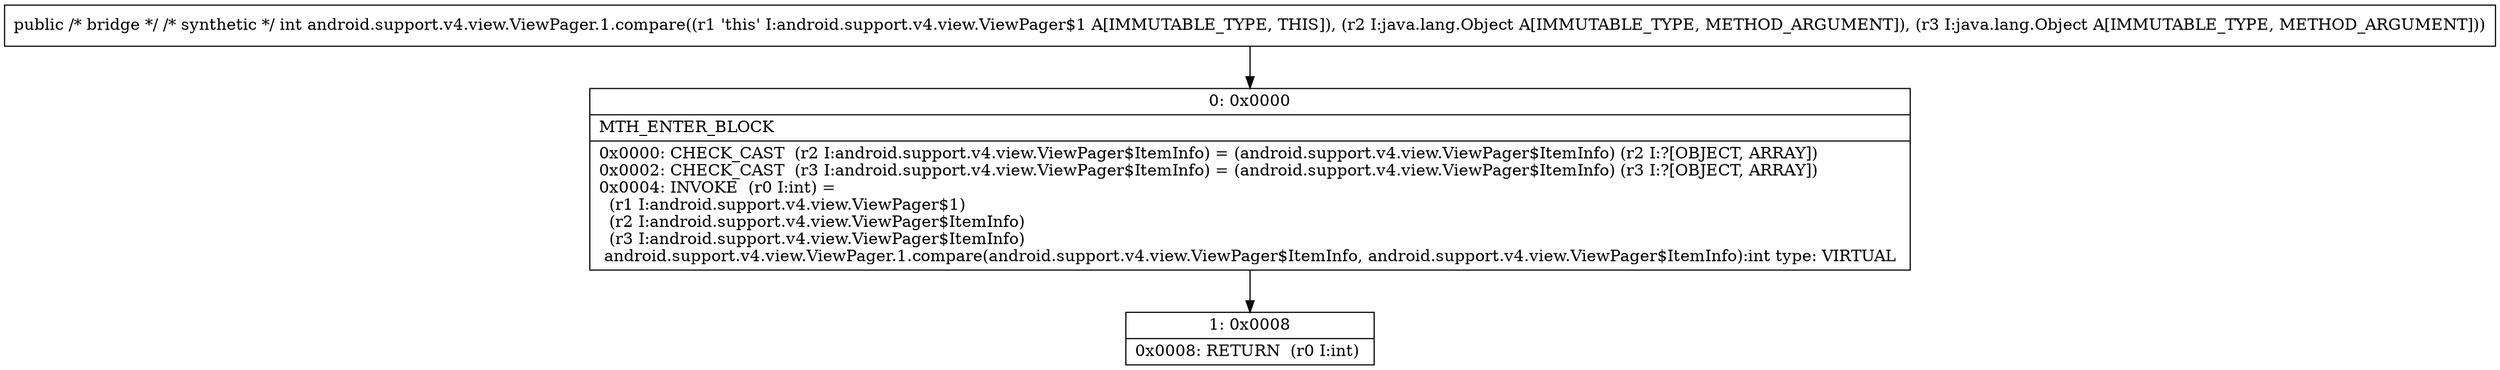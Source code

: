 digraph "CFG forandroid.support.v4.view.ViewPager.1.compare(Ljava\/lang\/Object;Ljava\/lang\/Object;)I" {
Node_0 [shape=record,label="{0\:\ 0x0000|MTH_ENTER_BLOCK\l|0x0000: CHECK_CAST  (r2 I:android.support.v4.view.ViewPager$ItemInfo) = (android.support.v4.view.ViewPager$ItemInfo) (r2 I:?[OBJECT, ARRAY]) \l0x0002: CHECK_CAST  (r3 I:android.support.v4.view.ViewPager$ItemInfo) = (android.support.v4.view.ViewPager$ItemInfo) (r3 I:?[OBJECT, ARRAY]) \l0x0004: INVOKE  (r0 I:int) = \l  (r1 I:android.support.v4.view.ViewPager$1)\l  (r2 I:android.support.v4.view.ViewPager$ItemInfo)\l  (r3 I:android.support.v4.view.ViewPager$ItemInfo)\l android.support.v4.view.ViewPager.1.compare(android.support.v4.view.ViewPager$ItemInfo, android.support.v4.view.ViewPager$ItemInfo):int type: VIRTUAL \l}"];
Node_1 [shape=record,label="{1\:\ 0x0008|0x0008: RETURN  (r0 I:int) \l}"];
MethodNode[shape=record,label="{public \/* bridge *\/ \/* synthetic *\/ int android.support.v4.view.ViewPager.1.compare((r1 'this' I:android.support.v4.view.ViewPager$1 A[IMMUTABLE_TYPE, THIS]), (r2 I:java.lang.Object A[IMMUTABLE_TYPE, METHOD_ARGUMENT]), (r3 I:java.lang.Object A[IMMUTABLE_TYPE, METHOD_ARGUMENT])) }"];
MethodNode -> Node_0;
Node_0 -> Node_1;
}

